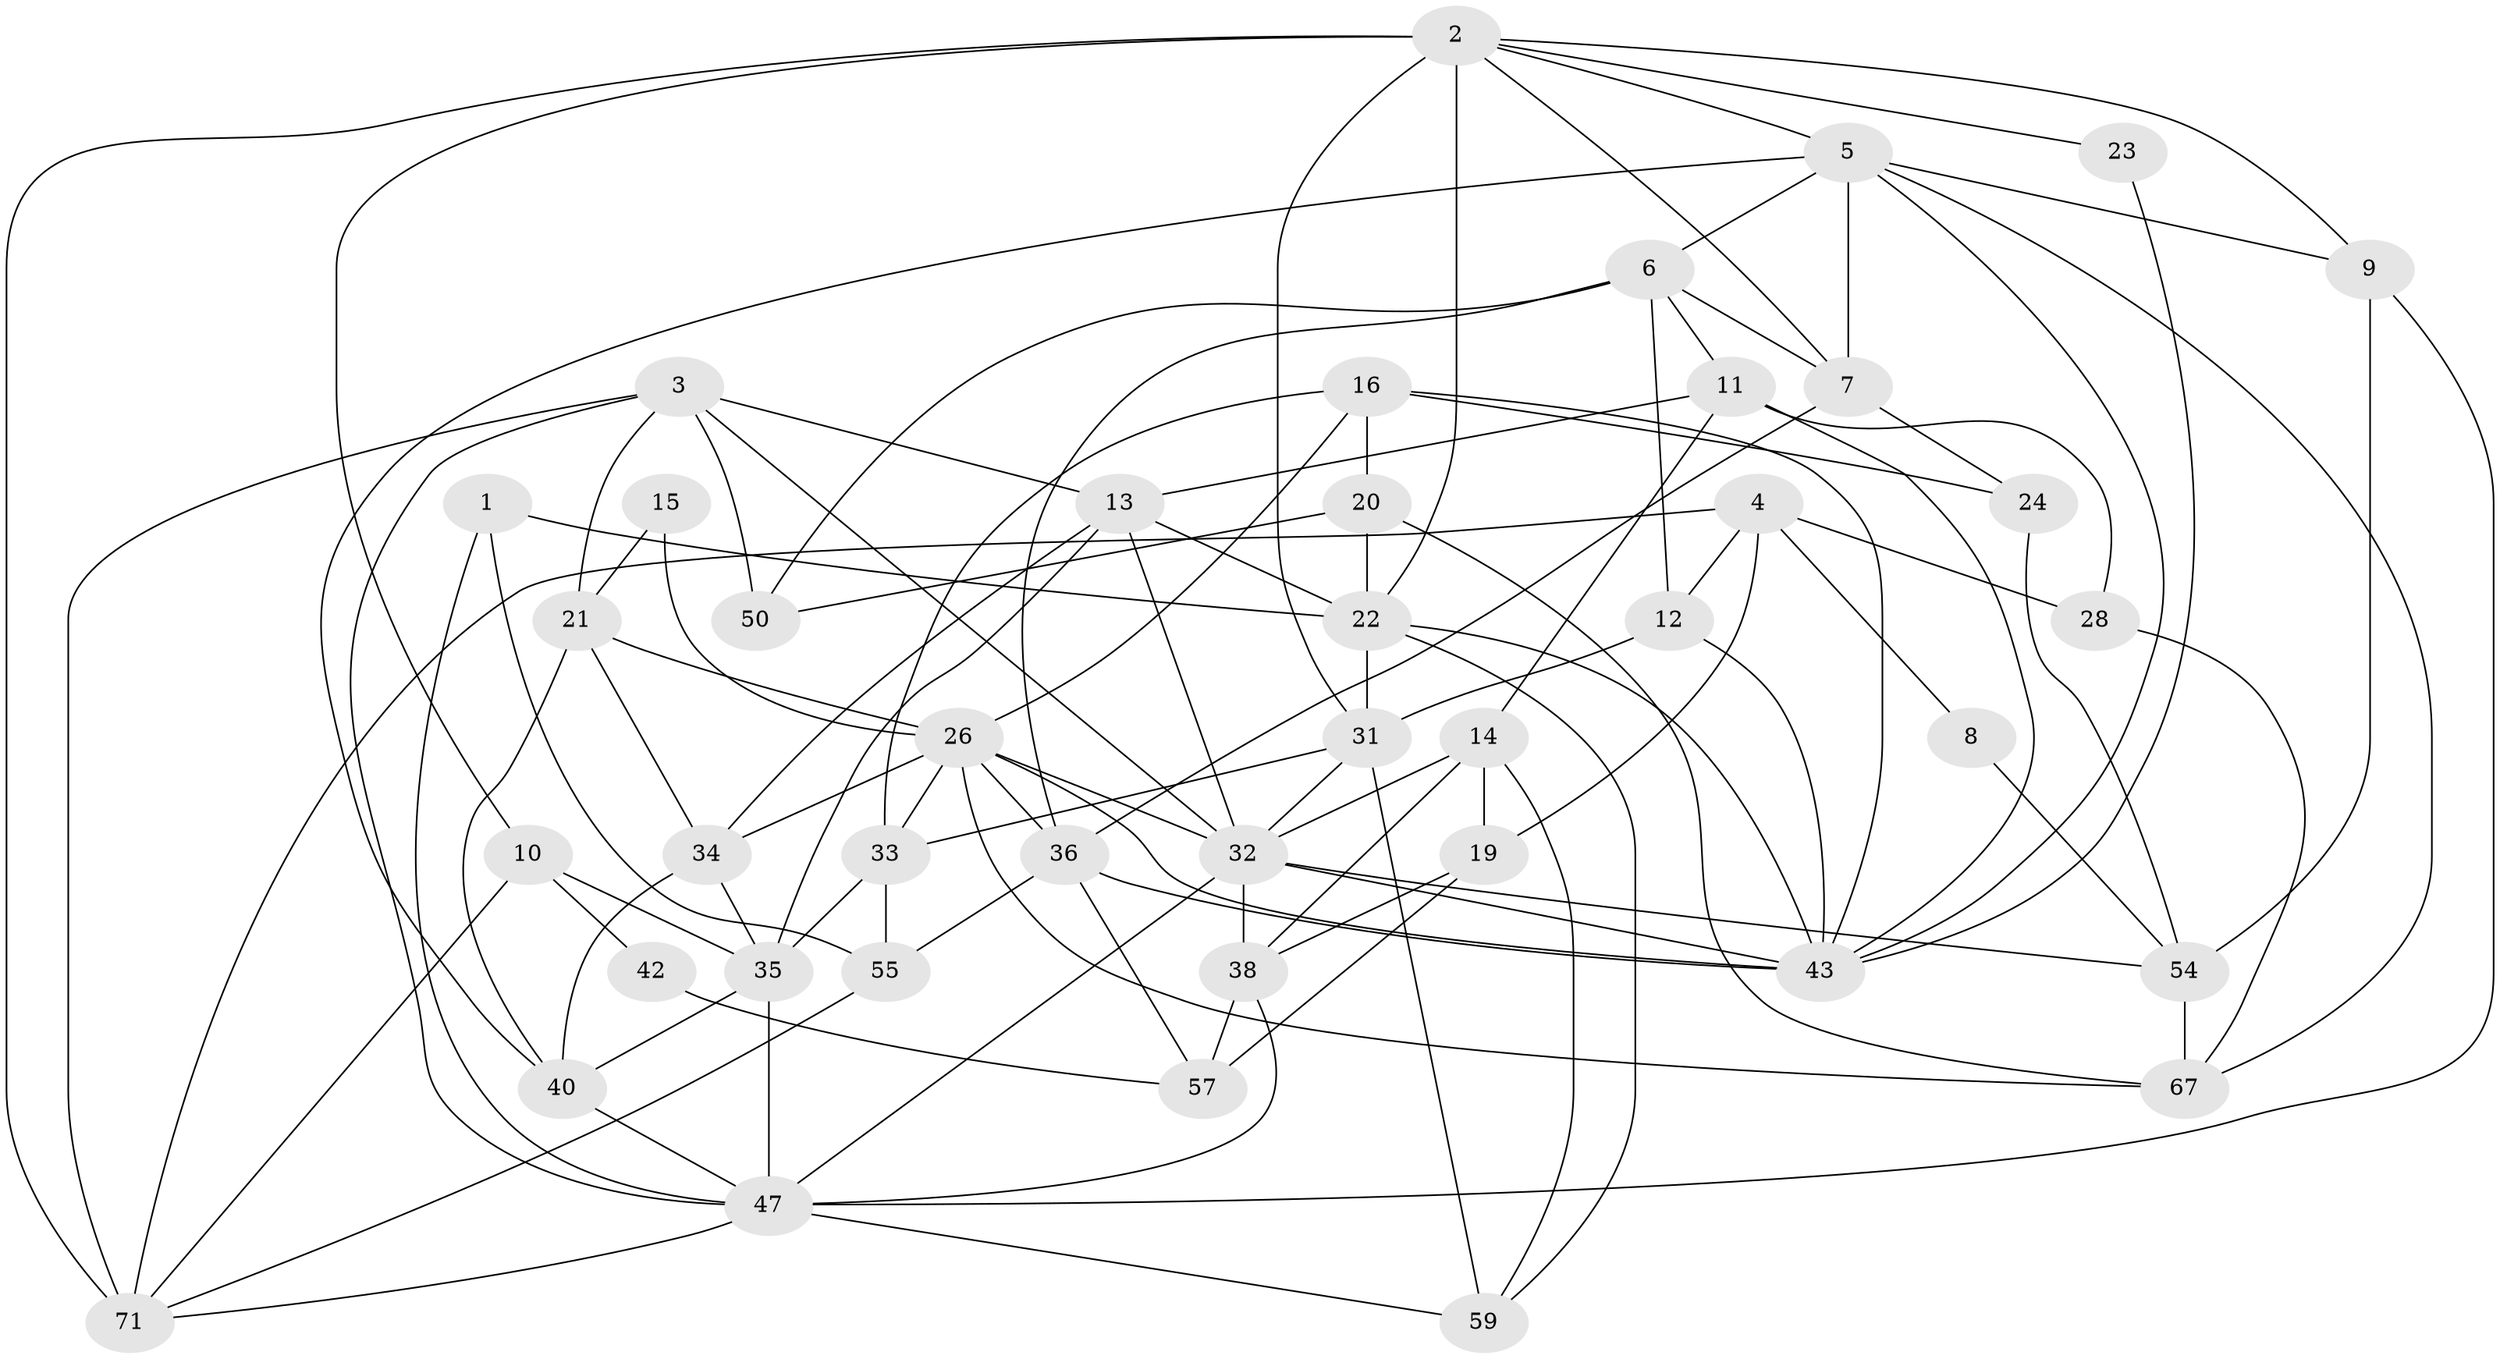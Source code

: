// Generated by graph-tools (version 1.1) at 2025/52/02/27/25 19:52:04]
// undirected, 42 vertices, 106 edges
graph export_dot {
graph [start="1"]
  node [color=gray90,style=filled];
  1;
  2 [super="+18"];
  3 [super="+17"];
  4 [super="+29"];
  5 [super="+56"];
  6 [super="+49"];
  7 [super="+37"];
  8;
  9;
  10 [super="+39"];
  11 [super="+48"];
  12 [super="+69"];
  13 [super="+25"];
  14 [super="+58"];
  15;
  16;
  19 [super="+46"];
  20;
  21 [super="+30"];
  22 [super="+27"];
  23;
  24;
  26 [super="+53"];
  28 [super="+45"];
  31 [super="+41"];
  32 [super="+65"];
  33 [super="+51"];
  34;
  35 [super="+60"];
  36 [super="+52"];
  38 [super="+66"];
  40 [super="+64"];
  42;
  43 [super="+44"];
  47 [super="+68"];
  50;
  54 [super="+62"];
  55 [super="+63"];
  57 [super="+61"];
  59;
  67 [super="+70"];
  71;
  1 -- 47;
  1 -- 22;
  1 -- 55;
  2 -- 9;
  2 -- 71 [weight=2];
  2 -- 5;
  2 -- 23;
  2 -- 10;
  2 -- 22;
  2 -- 31;
  2 -- 7;
  3 -- 71;
  3 -- 32;
  3 -- 50;
  3 -- 47;
  3 -- 13;
  3 -- 21;
  4 -- 19;
  4 -- 71;
  4 -- 8;
  4 -- 28;
  4 -- 12;
  5 -- 6;
  5 -- 7;
  5 -- 43;
  5 -- 40;
  5 -- 9;
  5 -- 67;
  6 -- 11;
  6 -- 50;
  6 -- 12;
  6 -- 36;
  6 -- 7;
  7 -- 24;
  7 -- 36;
  8 -- 54;
  9 -- 47;
  9 -- 54;
  10 -- 35;
  10 -- 71;
  10 -- 42;
  11 -- 13;
  11 -- 43;
  11 -- 28;
  11 -- 14;
  12 -- 43;
  12 -- 31;
  13 -- 35 [weight=2];
  13 -- 32;
  13 -- 34;
  13 -- 22;
  14 -- 19;
  14 -- 59;
  14 -- 32;
  14 -- 38;
  15 -- 26;
  15 -- 21;
  16 -- 20;
  16 -- 24;
  16 -- 43;
  16 -- 33;
  16 -- 26;
  19 -- 38 [weight=2];
  19 -- 57;
  20 -- 50;
  20 -- 67;
  20 -- 22;
  21 -- 26;
  21 -- 34;
  21 -- 40;
  22 -- 43;
  22 -- 59;
  22 -- 31;
  23 -- 43;
  24 -- 54;
  26 -- 43;
  26 -- 34;
  26 -- 67;
  26 -- 36;
  26 -- 33;
  26 -- 32;
  28 -- 67;
  31 -- 59;
  31 -- 32;
  31 -- 33;
  32 -- 43;
  32 -- 47;
  32 -- 38;
  32 -- 54 [weight=2];
  33 -- 35;
  33 -- 55;
  34 -- 35;
  34 -- 40;
  35 -- 47;
  35 -- 40;
  36 -- 43;
  36 -- 55;
  36 -- 57;
  38 -- 47;
  38 -- 57;
  40 -- 47;
  42 -- 57;
  47 -- 59;
  47 -- 71;
  54 -- 67;
  55 -- 71;
}
